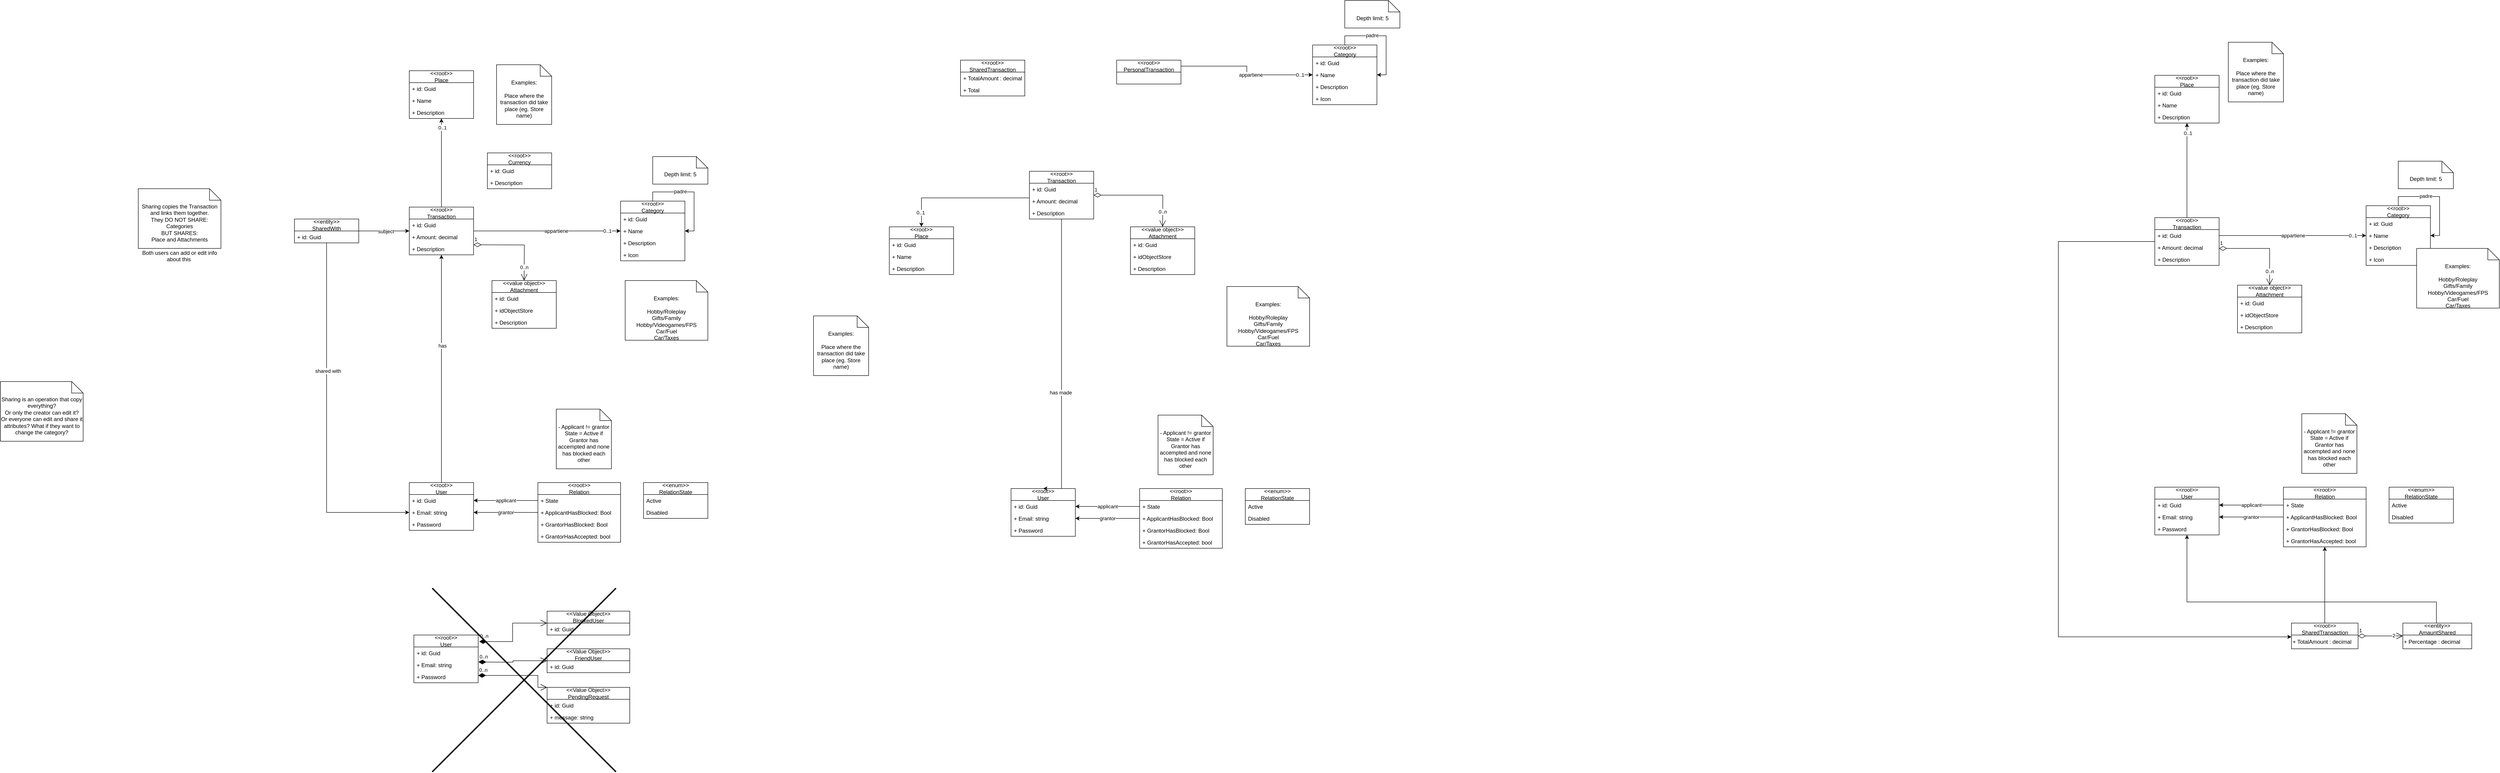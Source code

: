 <mxfile version="26.2.2">
  <diagram name="Page-1" id="63V7QQdkzk0fdNqkyZd5">
    <mxGraphModel dx="2579" dy="2116" grid="1" gridSize="10" guides="1" tooltips="1" connect="1" arrows="1" fold="1" page="1" pageScale="1" pageWidth="850" pageHeight="1100" math="0" shadow="0">
      <root>
        <mxCell id="0" />
        <mxCell id="1" parent="0" />
        <mxCell id="7-nRoe_fygB_FQZyG1wE-1" value="&amp;lt;&amp;lt;root&amp;gt;&amp;gt;&lt;br&gt;User" style="swimlane;fontStyle=0;childLayout=stackLayout;horizontal=1;startSize=26;fillColor=none;horizontalStack=0;resizeParent=1;resizeParentMax=0;resizeLast=0;collapsible=1;marginBottom=0;whiteSpace=wrap;html=1;" parent="1" vertex="1">
          <mxGeometry x="90" y="280" width="140" height="104" as="geometry" />
        </mxCell>
        <mxCell id="7-nRoe_fygB_FQZyG1wE-2" value="+ id: Guid" style="text;strokeColor=none;fillColor=none;align=left;verticalAlign=top;spacingLeft=4;spacingRight=4;overflow=hidden;rotatable=0;points=[[0,0.5],[1,0.5]];portConstraint=eastwest;whiteSpace=wrap;html=1;" parent="7-nRoe_fygB_FQZyG1wE-1" vertex="1">
          <mxGeometry y="26" width="140" height="26" as="geometry" />
        </mxCell>
        <mxCell id="7-nRoe_fygB_FQZyG1wE-3" value="+ Email: string" style="text;strokeColor=none;fillColor=none;align=left;verticalAlign=top;spacingLeft=4;spacingRight=4;overflow=hidden;rotatable=0;points=[[0,0.5],[1,0.5]];portConstraint=eastwest;whiteSpace=wrap;html=1;" parent="7-nRoe_fygB_FQZyG1wE-1" vertex="1">
          <mxGeometry y="52" width="140" height="26" as="geometry" />
        </mxCell>
        <mxCell id="7-nRoe_fygB_FQZyG1wE-4" value="+ Password" style="text;strokeColor=none;fillColor=none;align=left;verticalAlign=top;spacingLeft=4;spacingRight=4;overflow=hidden;rotatable=0;points=[[0,0.5],[1,0.5]];portConstraint=eastwest;whiteSpace=wrap;html=1;" parent="7-nRoe_fygB_FQZyG1wE-1" vertex="1">
          <mxGeometry y="78" width="140" height="26" as="geometry" />
        </mxCell>
        <mxCell id="7-nRoe_fygB_FQZyG1wE-5" value="&amp;lt;&amp;lt;root&amp;gt;&amp;gt;&lt;br&gt;Relation" style="swimlane;fontStyle=0;childLayout=stackLayout;horizontal=1;startSize=26;fillColor=none;horizontalStack=0;resizeParent=1;resizeParentMax=0;resizeLast=0;collapsible=1;marginBottom=0;whiteSpace=wrap;html=1;" parent="1" vertex="1">
          <mxGeometry x="370" y="280" width="180" height="130" as="geometry" />
        </mxCell>
        <mxCell id="7-nRoe_fygB_FQZyG1wE-7" value="+ State" style="text;strokeColor=none;fillColor=none;align=left;verticalAlign=top;spacingLeft=4;spacingRight=4;overflow=hidden;rotatable=0;points=[[0,0.5],[1,0.5]];portConstraint=eastwest;whiteSpace=wrap;html=1;" parent="7-nRoe_fygB_FQZyG1wE-5" vertex="1">
          <mxGeometry y="26" width="180" height="26" as="geometry" />
        </mxCell>
        <mxCell id="7-nRoe_fygB_FQZyG1wE-8" value="+ ApplicantHasBlocked: Bool" style="text;strokeColor=none;fillColor=none;align=left;verticalAlign=top;spacingLeft=4;spacingRight=4;overflow=hidden;rotatable=0;points=[[0,0.5],[1,0.5]];portConstraint=eastwest;whiteSpace=wrap;html=1;" parent="7-nRoe_fygB_FQZyG1wE-5" vertex="1">
          <mxGeometry y="52" width="180" height="26" as="geometry" />
        </mxCell>
        <mxCell id="7-nRoe_fygB_FQZyG1wE-18" value="+ GrantorHasBlocked: Bool" style="text;strokeColor=none;fillColor=none;align=left;verticalAlign=top;spacingLeft=4;spacingRight=4;overflow=hidden;rotatable=0;points=[[0,0.5],[1,0.5]];portConstraint=eastwest;whiteSpace=wrap;html=1;" parent="7-nRoe_fygB_FQZyG1wE-5" vertex="1">
          <mxGeometry y="78" width="180" height="26" as="geometry" />
        </mxCell>
        <mxCell id="7-nRoe_fygB_FQZyG1wE-20" value="+ GrantorHasAccepted: bool" style="text;strokeColor=none;fillColor=none;align=left;verticalAlign=top;spacingLeft=4;spacingRight=4;overflow=hidden;rotatable=0;points=[[0,0.5],[1,0.5]];portConstraint=eastwest;whiteSpace=wrap;html=1;" parent="7-nRoe_fygB_FQZyG1wE-5" vertex="1">
          <mxGeometry y="104" width="180" height="26" as="geometry" />
        </mxCell>
        <mxCell id="7-nRoe_fygB_FQZyG1wE-9" value="&amp;lt;&amp;lt;enum&amp;gt;&amp;gt;&lt;br&gt;RelationState" style="swimlane;fontStyle=0;childLayout=stackLayout;horizontal=1;startSize=26;fillColor=none;horizontalStack=0;resizeParent=1;resizeParentMax=0;resizeLast=0;collapsible=1;marginBottom=0;whiteSpace=wrap;html=1;" parent="1" vertex="1">
          <mxGeometry x="600" y="280" width="140" height="78" as="geometry" />
        </mxCell>
        <mxCell id="7-nRoe_fygB_FQZyG1wE-12" value="Active" style="text;strokeColor=none;fillColor=none;align=left;verticalAlign=top;spacingLeft=4;spacingRight=4;overflow=hidden;rotatable=0;points=[[0,0.5],[1,0.5]];portConstraint=eastwest;whiteSpace=wrap;html=1;" parent="7-nRoe_fygB_FQZyG1wE-9" vertex="1">
          <mxGeometry y="26" width="140" height="26" as="geometry" />
        </mxCell>
        <mxCell id="7-nRoe_fygB_FQZyG1wE-13" value="Disabled" style="text;strokeColor=none;fillColor=none;align=left;verticalAlign=top;spacingLeft=4;spacingRight=4;overflow=hidden;rotatable=0;points=[[0,0.5],[1,0.5]];portConstraint=eastwest;whiteSpace=wrap;html=1;" parent="7-nRoe_fygB_FQZyG1wE-9" vertex="1">
          <mxGeometry y="52" width="140" height="26" as="geometry" />
        </mxCell>
        <mxCell id="7-nRoe_fygB_FQZyG1wE-14" value="applicant" style="edgeStyle=orthogonalEdgeStyle;rounded=0;orthogonalLoop=1;jettySize=auto;html=1;entryX=1;entryY=0.5;entryDx=0;entryDy=0;" parent="1" source="7-nRoe_fygB_FQZyG1wE-7" target="7-nRoe_fygB_FQZyG1wE-2" edge="1">
          <mxGeometry relative="1" as="geometry" />
        </mxCell>
        <mxCell id="7-nRoe_fygB_FQZyG1wE-16" value="grantor" style="edgeStyle=orthogonalEdgeStyle;rounded=0;orthogonalLoop=1;jettySize=auto;html=1;entryX=1;entryY=0.5;entryDx=0;entryDy=0;" parent="1" source="7-nRoe_fygB_FQZyG1wE-8" target="7-nRoe_fygB_FQZyG1wE-3" edge="1">
          <mxGeometry relative="1" as="geometry" />
        </mxCell>
        <mxCell id="7-nRoe_fygB_FQZyG1wE-23" value="- Applicant != grantor&lt;div&gt;State = Active if Grantor has accempted and none has blocked each other&lt;/div&gt;" style="shape=note2;boundedLbl=1;whiteSpace=wrap;html=1;size=25;verticalAlign=top;align=center;" parent="1" vertex="1">
          <mxGeometry x="410" y="120" width="120" height="130" as="geometry" />
        </mxCell>
        <mxCell id="7-nRoe_fygB_FQZyG1wE-24" value="&amp;lt;&amp;lt;root&amp;gt;&amp;gt;&lt;br&gt;User" style="swimlane;fontStyle=0;childLayout=stackLayout;horizontal=1;startSize=26;fillColor=none;horizontalStack=0;resizeParent=1;resizeParentMax=0;resizeLast=0;collapsible=1;marginBottom=0;whiteSpace=wrap;html=1;" parent="1" vertex="1">
          <mxGeometry x="100" y="612" width="140" height="104" as="geometry" />
        </mxCell>
        <mxCell id="7-nRoe_fygB_FQZyG1wE-25" value="+ id: Guid" style="text;strokeColor=none;fillColor=none;align=left;verticalAlign=top;spacingLeft=4;spacingRight=4;overflow=hidden;rotatable=0;points=[[0,0.5],[1,0.5]];portConstraint=eastwest;whiteSpace=wrap;html=1;" parent="7-nRoe_fygB_FQZyG1wE-24" vertex="1">
          <mxGeometry y="26" width="140" height="26" as="geometry" />
        </mxCell>
        <mxCell id="7-nRoe_fygB_FQZyG1wE-26" value="+ Email: string" style="text;strokeColor=none;fillColor=none;align=left;verticalAlign=top;spacingLeft=4;spacingRight=4;overflow=hidden;rotatable=0;points=[[0,0.5],[1,0.5]];portConstraint=eastwest;whiteSpace=wrap;html=1;" parent="7-nRoe_fygB_FQZyG1wE-24" vertex="1">
          <mxGeometry y="52" width="140" height="26" as="geometry" />
        </mxCell>
        <mxCell id="7-nRoe_fygB_FQZyG1wE-27" value="+ Password" style="text;strokeColor=none;fillColor=none;align=left;verticalAlign=top;spacingLeft=4;spacingRight=4;overflow=hidden;rotatable=0;points=[[0,0.5],[1,0.5]];portConstraint=eastwest;whiteSpace=wrap;html=1;" parent="7-nRoe_fygB_FQZyG1wE-24" vertex="1">
          <mxGeometry y="78" width="140" height="26" as="geometry" />
        </mxCell>
        <mxCell id="7-nRoe_fygB_FQZyG1wE-33" value="&amp;lt;&amp;lt;Value Object&amp;gt;&amp;gt;&lt;br&gt;BlockedUser" style="swimlane;fontStyle=0;childLayout=stackLayout;horizontal=1;startSize=26;fillColor=none;horizontalStack=0;resizeParent=1;resizeParentMax=0;resizeLast=0;collapsible=1;marginBottom=0;whiteSpace=wrap;html=1;" parent="1" vertex="1">
          <mxGeometry x="390" y="560" width="180" height="52" as="geometry" />
        </mxCell>
        <mxCell id="7-nRoe_fygB_FQZyG1wE-34" value="+ id: Guid" style="text;strokeColor=none;fillColor=none;align=left;verticalAlign=top;spacingLeft=4;spacingRight=4;overflow=hidden;rotatable=0;points=[[0,0.5],[1,0.5]];portConstraint=eastwest;whiteSpace=wrap;html=1;" parent="7-nRoe_fygB_FQZyG1wE-33" vertex="1">
          <mxGeometry y="26" width="180" height="26" as="geometry" />
        </mxCell>
        <mxCell id="7-nRoe_fygB_FQZyG1wE-38" value="&amp;lt;&amp;lt;Value Object&amp;gt;&amp;gt;&lt;br&gt;FriendUser" style="swimlane;fontStyle=0;childLayout=stackLayout;horizontal=1;startSize=26;fillColor=none;horizontalStack=0;resizeParent=1;resizeParentMax=0;resizeLast=0;collapsible=1;marginBottom=0;whiteSpace=wrap;html=1;" parent="1" vertex="1">
          <mxGeometry x="390" y="642" width="180" height="52" as="geometry" />
        </mxCell>
        <mxCell id="7-nRoe_fygB_FQZyG1wE-39" value="+ id: Guid" style="text;strokeColor=none;fillColor=none;align=left;verticalAlign=top;spacingLeft=4;spacingRight=4;overflow=hidden;rotatable=0;points=[[0,0.5],[1,0.5]];portConstraint=eastwest;whiteSpace=wrap;html=1;" parent="7-nRoe_fygB_FQZyG1wE-38" vertex="1">
          <mxGeometry y="26" width="180" height="26" as="geometry" />
        </mxCell>
        <mxCell id="7-nRoe_fygB_FQZyG1wE-40" value="&amp;lt;&amp;lt;Value Object&amp;gt;&amp;gt;&lt;br&gt;PendingRequest" style="swimlane;fontStyle=0;childLayout=stackLayout;horizontal=1;startSize=26;fillColor=none;horizontalStack=0;resizeParent=1;resizeParentMax=0;resizeLast=0;collapsible=1;marginBottom=0;whiteSpace=wrap;html=1;" parent="1" vertex="1">
          <mxGeometry x="390" y="726" width="180" height="78" as="geometry" />
        </mxCell>
        <mxCell id="7-nRoe_fygB_FQZyG1wE-41" value="+ id: Guid" style="text;strokeColor=none;fillColor=none;align=left;verticalAlign=top;spacingLeft=4;spacingRight=4;overflow=hidden;rotatable=0;points=[[0,0.5],[1,0.5]];portConstraint=eastwest;whiteSpace=wrap;html=1;" parent="7-nRoe_fygB_FQZyG1wE-40" vertex="1">
          <mxGeometry y="26" width="180" height="26" as="geometry" />
        </mxCell>
        <mxCell id="7-nRoe_fygB_FQZyG1wE-42" value="+ message: string" style="text;strokeColor=none;fillColor=none;align=left;verticalAlign=top;spacingLeft=4;spacingRight=4;overflow=hidden;rotatable=0;points=[[0,0.5],[1,0.5]];portConstraint=eastwest;whiteSpace=wrap;html=1;" parent="7-nRoe_fygB_FQZyG1wE-40" vertex="1">
          <mxGeometry y="52" width="180" height="26" as="geometry" />
        </mxCell>
        <mxCell id="7-nRoe_fygB_FQZyG1wE-43" value="0..n" style="endArrow=open;html=1;endSize=12;startArrow=diamondThin;startSize=14;startFill=1;edgeStyle=orthogonalEdgeStyle;align=left;verticalAlign=bottom;rounded=0;entryX=0;entryY=0.5;entryDx=0;entryDy=0;exitX=1.016;exitY=0.137;exitDx=0;exitDy=0;exitPerimeter=0;" parent="1" source="7-nRoe_fygB_FQZyG1wE-24" target="7-nRoe_fygB_FQZyG1wE-33" edge="1">
          <mxGeometry x="-1" y="3" relative="1" as="geometry">
            <mxPoint x="160" y="782" as="sourcePoint" />
            <mxPoint x="320" y="782" as="targetPoint" />
          </mxGeometry>
        </mxCell>
        <mxCell id="7-nRoe_fygB_FQZyG1wE-44" value="0..n" style="endArrow=open;html=1;endSize=12;startArrow=diamondThin;startSize=14;startFill=1;edgeStyle=orthogonalEdgeStyle;align=left;verticalAlign=bottom;rounded=0;exitX=1.004;exitY=0.19;exitDx=0;exitDy=0;exitPerimeter=0;" parent="1" target="7-nRoe_fygB_FQZyG1wE-38" edge="1">
          <mxGeometry x="-1" y="3" relative="1" as="geometry">
            <mxPoint x="240.56" y="670.73" as="sourcePoint" />
            <mxPoint x="390" y="693.97" as="targetPoint" />
          </mxGeometry>
        </mxCell>
        <mxCell id="7-nRoe_fygB_FQZyG1wE-45" value="0..n" style="endArrow=open;html=1;endSize=12;startArrow=diamondThin;startSize=14;startFill=1;edgeStyle=orthogonalEdgeStyle;align=left;verticalAlign=bottom;rounded=0;" parent="1" edge="1">
          <mxGeometry x="-1" y="3" relative="1" as="geometry">
            <mxPoint x="240" y="700" as="sourcePoint" />
            <mxPoint x="390" y="726" as="targetPoint" />
            <Array as="points">
              <mxPoint x="370" y="700" />
              <mxPoint x="370" y="726" />
            </Array>
          </mxGeometry>
        </mxCell>
        <mxCell id="7-nRoe_fygB_FQZyG1wE-46" value="" style="shape=umlDestroy;whiteSpace=wrap;html=1;strokeWidth=3;targetShapes=umlLifeline;" parent="1" vertex="1">
          <mxGeometry x="140" y="510" width="400" height="400" as="geometry" />
        </mxCell>
        <mxCell id="uVNn1FJY96sBy3ezFpIK-3" value="" style="edgeStyle=orthogonalEdgeStyle;rounded=0;orthogonalLoop=1;jettySize=auto;html=1;" parent="1" source="wtBDZB1Nx2Rz8d0pSOYf-18" target="7-nRoe_fygB_FQZyG1wE-47" edge="1">
          <mxGeometry relative="1" as="geometry" />
        </mxCell>
        <mxCell id="uVNn1FJY96sBy3ezFpIK-4" value="subject" style="edgeLabel;html=1;align=center;verticalAlign=middle;resizable=0;points=[];" parent="uVNn1FJY96sBy3ezFpIK-3" vertex="1" connectable="0">
          <mxGeometry x="0.069" y="-1" relative="1" as="geometry">
            <mxPoint as="offset" />
          </mxGeometry>
        </mxCell>
        <mxCell id="7-nRoe_fygB_FQZyG1wE-47" value="&amp;lt;&amp;lt;root&amp;gt;&amp;gt;&lt;br&gt;Transaction" style="swimlane;fontStyle=0;childLayout=stackLayout;horizontal=1;startSize=26;fillColor=none;horizontalStack=0;resizeParent=1;resizeParentMax=0;resizeLast=0;collapsible=1;marginBottom=0;whiteSpace=wrap;html=1;" parent="1" vertex="1">
          <mxGeometry x="90" y="-320" width="140" height="104" as="geometry" />
        </mxCell>
        <mxCell id="7-nRoe_fygB_FQZyG1wE-48" value="+ id: Guid" style="text;strokeColor=none;fillColor=none;align=left;verticalAlign=top;spacingLeft=4;spacingRight=4;overflow=hidden;rotatable=0;points=[[0,0.5],[1,0.5]];portConstraint=eastwest;whiteSpace=wrap;html=1;" parent="7-nRoe_fygB_FQZyG1wE-47" vertex="1">
          <mxGeometry y="26" width="140" height="26" as="geometry" />
        </mxCell>
        <mxCell id="7-nRoe_fygB_FQZyG1wE-49" value="+ Amount: decimal" style="text;strokeColor=none;fillColor=none;align=left;verticalAlign=top;spacingLeft=4;spacingRight=4;overflow=hidden;rotatable=0;points=[[0,0.5],[1,0.5]];portConstraint=eastwest;whiteSpace=wrap;html=1;" parent="7-nRoe_fygB_FQZyG1wE-47" vertex="1">
          <mxGeometry y="52" width="140" height="26" as="geometry" />
        </mxCell>
        <mxCell id="7-nRoe_fygB_FQZyG1wE-50" value="+ Description" style="text;strokeColor=none;fillColor=none;align=left;verticalAlign=top;spacingLeft=4;spacingRight=4;overflow=hidden;rotatable=0;points=[[0,0.5],[1,0.5]];portConstraint=eastwest;whiteSpace=wrap;html=1;" parent="7-nRoe_fygB_FQZyG1wE-47" vertex="1">
          <mxGeometry y="78" width="140" height="26" as="geometry" />
        </mxCell>
        <mxCell id="7-nRoe_fygB_FQZyG1wE-51" value="&amp;lt;&amp;lt;root&amp;gt;&amp;gt;&lt;br&gt;Category" style="swimlane;fontStyle=0;childLayout=stackLayout;horizontal=1;startSize=26;fillColor=none;horizontalStack=0;resizeParent=1;resizeParentMax=0;resizeLast=0;collapsible=1;marginBottom=0;whiteSpace=wrap;html=1;" parent="1" vertex="1">
          <mxGeometry x="550" y="-333" width="140" height="130" as="geometry" />
        </mxCell>
        <mxCell id="7-nRoe_fygB_FQZyG1wE-52" value="+ id: Guid" style="text;strokeColor=none;fillColor=none;align=left;verticalAlign=top;spacingLeft=4;spacingRight=4;overflow=hidden;rotatable=0;points=[[0,0.5],[1,0.5]];portConstraint=eastwest;whiteSpace=wrap;html=1;" parent="7-nRoe_fygB_FQZyG1wE-51" vertex="1">
          <mxGeometry y="26" width="140" height="26" as="geometry" />
        </mxCell>
        <mxCell id="7-nRoe_fygB_FQZyG1wE-53" value="+ Name" style="text;strokeColor=none;fillColor=none;align=left;verticalAlign=top;spacingLeft=4;spacingRight=4;overflow=hidden;rotatable=0;points=[[0,0.5],[1,0.5]];portConstraint=eastwest;whiteSpace=wrap;html=1;" parent="7-nRoe_fygB_FQZyG1wE-51" vertex="1">
          <mxGeometry y="52" width="140" height="26" as="geometry" />
        </mxCell>
        <mxCell id="7-nRoe_fygB_FQZyG1wE-54" value="+ Description" style="text;strokeColor=none;fillColor=none;align=left;verticalAlign=top;spacingLeft=4;spacingRight=4;overflow=hidden;rotatable=0;points=[[0,0.5],[1,0.5]];portConstraint=eastwest;whiteSpace=wrap;html=1;" parent="7-nRoe_fygB_FQZyG1wE-51" vertex="1">
          <mxGeometry y="78" width="140" height="26" as="geometry" />
        </mxCell>
        <mxCell id="7-nRoe_fygB_FQZyG1wE-55" value="+ Icon" style="text;strokeColor=none;fillColor=none;align=left;verticalAlign=top;spacingLeft=4;spacingRight=4;overflow=hidden;rotatable=0;points=[[0,0.5],[1,0.5]];portConstraint=eastwest;whiteSpace=wrap;html=1;" parent="7-nRoe_fygB_FQZyG1wE-51" vertex="1">
          <mxGeometry y="104" width="140" height="26" as="geometry" />
        </mxCell>
        <mxCell id="wtBDZB1Nx2Rz8d0pSOYf-2" style="edgeStyle=orthogonalEdgeStyle;rounded=0;orthogonalLoop=1;jettySize=auto;html=1;entryX=1;entryY=0.5;entryDx=0;entryDy=0;" parent="7-nRoe_fygB_FQZyG1wE-51" source="7-nRoe_fygB_FQZyG1wE-51" target="7-nRoe_fygB_FQZyG1wE-53" edge="1">
          <mxGeometry relative="1" as="geometry" />
        </mxCell>
        <mxCell id="wtBDZB1Nx2Rz8d0pSOYf-3" value="padre" style="edgeLabel;html=1;align=center;verticalAlign=middle;resizable=0;points=[];" parent="wtBDZB1Nx2Rz8d0pSOYf-2" vertex="1" connectable="0">
          <mxGeometry x="-0.261" y="1" relative="1" as="geometry">
            <mxPoint as="offset" />
          </mxGeometry>
        </mxCell>
        <mxCell id="7-nRoe_fygB_FQZyG1wE-57" style="edgeStyle=orthogonalEdgeStyle;rounded=0;orthogonalLoop=1;jettySize=auto;html=1;" parent="1" source="7-nRoe_fygB_FQZyG1wE-47" target="7-nRoe_fygB_FQZyG1wE-51" edge="1">
          <mxGeometry relative="1" as="geometry" />
        </mxCell>
        <mxCell id="7-nRoe_fygB_FQZyG1wE-58" value="appartiene" style="edgeLabel;html=1;align=center;verticalAlign=middle;resizable=0;points=[];" parent="7-nRoe_fygB_FQZyG1wE-57" vertex="1" connectable="0">
          <mxGeometry x="0.204" y="-2" relative="1" as="geometry">
            <mxPoint x="-13" y="-2" as="offset" />
          </mxGeometry>
        </mxCell>
        <mxCell id="nsLnKWuXZh2wVIdTjQUZ-2" value="0..1" style="edgeLabel;html=1;align=center;verticalAlign=middle;resizable=0;points=[];" parent="7-nRoe_fygB_FQZyG1wE-57" vertex="1" connectable="0">
          <mxGeometry x="0.815" relative="1" as="geometry">
            <mxPoint as="offset" />
          </mxGeometry>
        </mxCell>
        <mxCell id="7-nRoe_fygB_FQZyG1wE-59" value="Examples:&lt;br&gt;&lt;br&gt;Hobby/Roleplay&lt;br&gt;Gifts/Family&lt;br&gt;Hobby/Videogames/FPS&lt;div&gt;Car/Fuel&lt;br&gt;Car/Taxes&lt;/div&gt;" style="shape=note2;boundedLbl=1;whiteSpace=wrap;html=1;size=25;verticalAlign=top;align=center;" parent="1" vertex="1">
          <mxGeometry x="560" y="-160" width="180" height="130" as="geometry" />
        </mxCell>
        <mxCell id="wtBDZB1Nx2Rz8d0pSOYf-4" value="Depth limit: 5" style="shape=note2;boundedLbl=1;whiteSpace=wrap;html=1;size=25;verticalAlign=top;align=center;" parent="1" vertex="1">
          <mxGeometry x="620" y="-430" width="120" height="60" as="geometry" />
        </mxCell>
        <mxCell id="wtBDZB1Nx2Rz8d0pSOYf-5" value="&amp;lt;&amp;lt;value object&amp;gt;&amp;gt;&lt;br&gt;Attachment" style="swimlane;fontStyle=0;childLayout=stackLayout;horizontal=1;startSize=26;fillColor=none;horizontalStack=0;resizeParent=1;resizeParentMax=0;resizeLast=0;collapsible=1;marginBottom=0;whiteSpace=wrap;html=1;" parent="1" vertex="1">
          <mxGeometry x="270" y="-160" width="140" height="104" as="geometry" />
        </mxCell>
        <mxCell id="wtBDZB1Nx2Rz8d0pSOYf-6" value="+ id: Guid" style="text;strokeColor=none;fillColor=none;align=left;verticalAlign=top;spacingLeft=4;spacingRight=4;overflow=hidden;rotatable=0;points=[[0,0.5],[1,0.5]];portConstraint=eastwest;whiteSpace=wrap;html=1;" parent="wtBDZB1Nx2Rz8d0pSOYf-5" vertex="1">
          <mxGeometry y="26" width="140" height="26" as="geometry" />
        </mxCell>
        <mxCell id="wtBDZB1Nx2Rz8d0pSOYf-7" value="+ idObjectStore" style="text;strokeColor=none;fillColor=none;align=left;verticalAlign=top;spacingLeft=4;spacingRight=4;overflow=hidden;rotatable=0;points=[[0,0.5],[1,0.5]];portConstraint=eastwest;whiteSpace=wrap;html=1;" parent="wtBDZB1Nx2Rz8d0pSOYf-5" vertex="1">
          <mxGeometry y="52" width="140" height="26" as="geometry" />
        </mxCell>
        <mxCell id="wtBDZB1Nx2Rz8d0pSOYf-8" value="+ Description" style="text;strokeColor=none;fillColor=none;align=left;verticalAlign=top;spacingLeft=4;spacingRight=4;overflow=hidden;rotatable=0;points=[[0,0.5],[1,0.5]];portConstraint=eastwest;whiteSpace=wrap;html=1;" parent="wtBDZB1Nx2Rz8d0pSOYf-5" vertex="1">
          <mxGeometry y="78" width="140" height="26" as="geometry" />
        </mxCell>
        <mxCell id="nsLnKWuXZh2wVIdTjQUZ-1" style="edgeStyle=orthogonalEdgeStyle;rounded=0;orthogonalLoop=1;jettySize=auto;html=1;exitX=0.5;exitY=0;exitDx=0;exitDy=0;" parent="1" source="7-nRoe_fygB_FQZyG1wE-47" target="wtBDZB1Nx2Rz8d0pSOYf-10" edge="1">
          <mxGeometry relative="1" as="geometry" />
        </mxCell>
        <mxCell id="nsLnKWuXZh2wVIdTjQUZ-3" value="0..1" style="edgeLabel;html=1;align=center;verticalAlign=middle;resizable=0;points=[];" parent="nsLnKWuXZh2wVIdTjQUZ-1" vertex="1" connectable="0">
          <mxGeometry x="0.791" y="-2" relative="1" as="geometry">
            <mxPoint as="offset" />
          </mxGeometry>
        </mxCell>
        <mxCell id="wtBDZB1Nx2Rz8d0pSOYf-10" value="&amp;lt;&amp;lt;root&amp;gt;&amp;gt;&lt;br&gt;Place" style="swimlane;fontStyle=0;childLayout=stackLayout;horizontal=1;startSize=26;fillColor=none;horizontalStack=0;resizeParent=1;resizeParentMax=0;resizeLast=0;collapsible=1;marginBottom=0;whiteSpace=wrap;html=1;" parent="1" vertex="1">
          <mxGeometry x="90" y="-617" width="140" height="104" as="geometry" />
        </mxCell>
        <mxCell id="wtBDZB1Nx2Rz8d0pSOYf-11" value="+ id: Guid" style="text;strokeColor=none;fillColor=none;align=left;verticalAlign=top;spacingLeft=4;spacingRight=4;overflow=hidden;rotatable=0;points=[[0,0.5],[1,0.5]];portConstraint=eastwest;whiteSpace=wrap;html=1;" parent="wtBDZB1Nx2Rz8d0pSOYf-10" vertex="1">
          <mxGeometry y="26" width="140" height="26" as="geometry" />
        </mxCell>
        <mxCell id="wtBDZB1Nx2Rz8d0pSOYf-14" value="+ Name" style="text;strokeColor=none;fillColor=none;align=left;verticalAlign=top;spacingLeft=4;spacingRight=4;overflow=hidden;rotatable=0;points=[[0,0.5],[1,0.5]];portConstraint=eastwest;whiteSpace=wrap;html=1;" parent="wtBDZB1Nx2Rz8d0pSOYf-10" vertex="1">
          <mxGeometry y="52" width="140" height="26" as="geometry" />
        </mxCell>
        <mxCell id="wtBDZB1Nx2Rz8d0pSOYf-13" value="+ Description" style="text;strokeColor=none;fillColor=none;align=left;verticalAlign=top;spacingLeft=4;spacingRight=4;overflow=hidden;rotatable=0;points=[[0,0.5],[1,0.5]];portConstraint=eastwest;whiteSpace=wrap;html=1;" parent="wtBDZB1Nx2Rz8d0pSOYf-10" vertex="1">
          <mxGeometry y="78" width="140" height="26" as="geometry" />
        </mxCell>
        <mxCell id="wtBDZB1Nx2Rz8d0pSOYf-15" value="Examples:&lt;br&gt;&lt;div&gt;&lt;br&gt;Place where the transaction did take place (eg. Store name)&lt;/div&gt;" style="shape=note2;boundedLbl=1;whiteSpace=wrap;html=1;size=25;verticalAlign=top;align=center;" parent="1" vertex="1">
          <mxGeometry x="280" y="-630" width="120" height="130" as="geometry" />
        </mxCell>
        <mxCell id="wtBDZB1Nx2Rz8d0pSOYf-16" style="edgeStyle=orthogonalEdgeStyle;rounded=0;orthogonalLoop=1;jettySize=auto;html=1;exitX=0.5;exitY=0;exitDx=0;exitDy=0;" parent="1" source="7-nRoe_fygB_FQZyG1wE-1" target="7-nRoe_fygB_FQZyG1wE-47" edge="1">
          <mxGeometry relative="1" as="geometry">
            <mxPoint x="240" y="-258" as="sourcePoint" />
            <mxPoint x="560" y="-258" as="targetPoint" />
          </mxGeometry>
        </mxCell>
        <mxCell id="wtBDZB1Nx2Rz8d0pSOYf-17" value="has" style="edgeLabel;html=1;align=center;verticalAlign=middle;resizable=0;points=[];" parent="wtBDZB1Nx2Rz8d0pSOYf-16" vertex="1" connectable="0">
          <mxGeometry x="0.204" y="-2" relative="1" as="geometry">
            <mxPoint as="offset" />
          </mxGeometry>
        </mxCell>
        <mxCell id="uVNn1FJY96sBy3ezFpIK-1" style="edgeStyle=orthogonalEdgeStyle;rounded=0;orthogonalLoop=1;jettySize=auto;html=1;entryX=0;entryY=0.5;entryDx=0;entryDy=0;" parent="1" source="wtBDZB1Nx2Rz8d0pSOYf-18" target="7-nRoe_fygB_FQZyG1wE-3" edge="1">
          <mxGeometry relative="1" as="geometry" />
        </mxCell>
        <mxCell id="uVNn1FJY96sBy3ezFpIK-2" value="shared with" style="edgeLabel;html=1;align=center;verticalAlign=middle;resizable=0;points=[];" parent="uVNn1FJY96sBy3ezFpIK-1" vertex="1" connectable="0">
          <mxGeometry x="-0.274" y="3" relative="1" as="geometry">
            <mxPoint as="offset" />
          </mxGeometry>
        </mxCell>
        <mxCell id="wtBDZB1Nx2Rz8d0pSOYf-18" value="&amp;lt;&amp;lt;entity&amp;gt;&amp;gt;&lt;br&gt;SharedWith" style="swimlane;fontStyle=0;childLayout=stackLayout;horizontal=1;startSize=26;fillColor=none;horizontalStack=0;resizeParent=1;resizeParentMax=0;resizeLast=0;collapsible=1;marginBottom=0;whiteSpace=wrap;html=1;" parent="1" vertex="1">
          <mxGeometry x="-160" y="-294" width="140" height="52" as="geometry" />
        </mxCell>
        <mxCell id="wtBDZB1Nx2Rz8d0pSOYf-19" value="+ id: Guid" style="text;strokeColor=none;fillColor=none;align=left;verticalAlign=top;spacingLeft=4;spacingRight=4;overflow=hidden;rotatable=0;points=[[0,0.5],[1,0.5]];portConstraint=eastwest;whiteSpace=wrap;html=1;" parent="wtBDZB1Nx2Rz8d0pSOYf-18" vertex="1">
          <mxGeometry y="26" width="140" height="26" as="geometry" />
        </mxCell>
        <mxCell id="wtBDZB1Nx2Rz8d0pSOYf-22" value="Sharing is an operation that copy everything?&lt;br&gt;Or only the creator can edit it?&lt;br&gt;Or everyone can edit and share it attributes? What if they want to change the category?" style="shape=note2;boundedLbl=1;whiteSpace=wrap;html=1;size=25;verticalAlign=top;align=center;" parent="1" vertex="1">
          <mxGeometry x="-800" y="60" width="180" height="130" as="geometry" />
        </mxCell>
        <mxCell id="nsLnKWuXZh2wVIdTjQUZ-5" value="1" style="endArrow=open;html=1;endSize=12;startArrow=diamondThin;startSize=14;startFill=0;edgeStyle=orthogonalEdgeStyle;align=left;verticalAlign=bottom;rounded=0;" parent="1" edge="1">
          <mxGeometry x="-1" y="3" relative="1" as="geometry">
            <mxPoint x="230" y="-238" as="sourcePoint" />
            <mxPoint x="340" y="-160" as="targetPoint" />
          </mxGeometry>
        </mxCell>
        <mxCell id="nsLnKWuXZh2wVIdTjQUZ-6" value="0..n" style="edgeLabel;html=1;align=center;verticalAlign=middle;resizable=0;points=[];" parent="nsLnKWuXZh2wVIdTjQUZ-5" vertex="1" connectable="0">
          <mxGeometry x="0.759" y="-2" relative="1" as="geometry">
            <mxPoint x="2" y="-7" as="offset" />
          </mxGeometry>
        </mxCell>
        <mxCell id="uVNn1FJY96sBy3ezFpIK-5" value="Sharing copies the Transaction and links them together.&lt;br&gt;They DO NOT SHARE:&lt;br&gt;Categories&lt;br&gt;BUT SHARES:&lt;div&gt;Place and Attachments&lt;br&gt;&lt;br&gt;Both users can add or edit info about this&amp;nbsp;&lt;/div&gt;" style="shape=note2;boundedLbl=1;whiteSpace=wrap;html=1;size=25;verticalAlign=top;align=center;" parent="1" vertex="1">
          <mxGeometry x="-500" y="-360" width="180" height="130" as="geometry" />
        </mxCell>
        <mxCell id="uVNn1FJY96sBy3ezFpIK-6" value="&amp;lt;&amp;lt;root&amp;gt;&amp;gt;&lt;br&gt;User" style="swimlane;fontStyle=0;childLayout=stackLayout;horizontal=1;startSize=26;fillColor=none;horizontalStack=0;resizeParent=1;resizeParentMax=0;resizeLast=0;collapsible=1;marginBottom=0;whiteSpace=wrap;html=1;" parent="1" vertex="1">
          <mxGeometry x="1400" y="293" width="140" height="104" as="geometry" />
        </mxCell>
        <mxCell id="uVNn1FJY96sBy3ezFpIK-7" value="+ id: Guid" style="text;strokeColor=none;fillColor=none;align=left;verticalAlign=top;spacingLeft=4;spacingRight=4;overflow=hidden;rotatable=0;points=[[0,0.5],[1,0.5]];portConstraint=eastwest;whiteSpace=wrap;html=1;" parent="uVNn1FJY96sBy3ezFpIK-6" vertex="1">
          <mxGeometry y="26" width="140" height="26" as="geometry" />
        </mxCell>
        <mxCell id="uVNn1FJY96sBy3ezFpIK-8" value="+ Email: string" style="text;strokeColor=none;fillColor=none;align=left;verticalAlign=top;spacingLeft=4;spacingRight=4;overflow=hidden;rotatable=0;points=[[0,0.5],[1,0.5]];portConstraint=eastwest;whiteSpace=wrap;html=1;" parent="uVNn1FJY96sBy3ezFpIK-6" vertex="1">
          <mxGeometry y="52" width="140" height="26" as="geometry" />
        </mxCell>
        <mxCell id="uVNn1FJY96sBy3ezFpIK-9" value="+ Password" style="text;strokeColor=none;fillColor=none;align=left;verticalAlign=top;spacingLeft=4;spacingRight=4;overflow=hidden;rotatable=0;points=[[0,0.5],[1,0.5]];portConstraint=eastwest;whiteSpace=wrap;html=1;" parent="uVNn1FJY96sBy3ezFpIK-6" vertex="1">
          <mxGeometry y="78" width="140" height="26" as="geometry" />
        </mxCell>
        <mxCell id="uVNn1FJY96sBy3ezFpIK-10" value="&amp;lt;&amp;lt;root&amp;gt;&amp;gt;&lt;br&gt;Relation" style="swimlane;fontStyle=0;childLayout=stackLayout;horizontal=1;startSize=26;fillColor=none;horizontalStack=0;resizeParent=1;resizeParentMax=0;resizeLast=0;collapsible=1;marginBottom=0;whiteSpace=wrap;html=1;" parent="1" vertex="1">
          <mxGeometry x="1680" y="293" width="180" height="130" as="geometry" />
        </mxCell>
        <mxCell id="uVNn1FJY96sBy3ezFpIK-11" value="+ State" style="text;strokeColor=none;fillColor=none;align=left;verticalAlign=top;spacingLeft=4;spacingRight=4;overflow=hidden;rotatable=0;points=[[0,0.5],[1,0.5]];portConstraint=eastwest;whiteSpace=wrap;html=1;" parent="uVNn1FJY96sBy3ezFpIK-10" vertex="1">
          <mxGeometry y="26" width="180" height="26" as="geometry" />
        </mxCell>
        <mxCell id="uVNn1FJY96sBy3ezFpIK-12" value="+ ApplicantHasBlocked: Bool" style="text;strokeColor=none;fillColor=none;align=left;verticalAlign=top;spacingLeft=4;spacingRight=4;overflow=hidden;rotatable=0;points=[[0,0.5],[1,0.5]];portConstraint=eastwest;whiteSpace=wrap;html=1;" parent="uVNn1FJY96sBy3ezFpIK-10" vertex="1">
          <mxGeometry y="52" width="180" height="26" as="geometry" />
        </mxCell>
        <mxCell id="uVNn1FJY96sBy3ezFpIK-13" value="+ GrantorHasBlocked: Bool" style="text;strokeColor=none;fillColor=none;align=left;verticalAlign=top;spacingLeft=4;spacingRight=4;overflow=hidden;rotatable=0;points=[[0,0.5],[1,0.5]];portConstraint=eastwest;whiteSpace=wrap;html=1;" parent="uVNn1FJY96sBy3ezFpIK-10" vertex="1">
          <mxGeometry y="78" width="180" height="26" as="geometry" />
        </mxCell>
        <mxCell id="uVNn1FJY96sBy3ezFpIK-14" value="+ GrantorHasAccepted: bool" style="text;strokeColor=none;fillColor=none;align=left;verticalAlign=top;spacingLeft=4;spacingRight=4;overflow=hidden;rotatable=0;points=[[0,0.5],[1,0.5]];portConstraint=eastwest;whiteSpace=wrap;html=1;" parent="uVNn1FJY96sBy3ezFpIK-10" vertex="1">
          <mxGeometry y="104" width="180" height="26" as="geometry" />
        </mxCell>
        <mxCell id="uVNn1FJY96sBy3ezFpIK-15" value="&amp;lt;&amp;lt;enum&amp;gt;&amp;gt;&lt;br&gt;RelationState" style="swimlane;fontStyle=0;childLayout=stackLayout;horizontal=1;startSize=26;fillColor=none;horizontalStack=0;resizeParent=1;resizeParentMax=0;resizeLast=0;collapsible=1;marginBottom=0;whiteSpace=wrap;html=1;" parent="1" vertex="1">
          <mxGeometry x="1910" y="293" width="140" height="78" as="geometry" />
        </mxCell>
        <mxCell id="uVNn1FJY96sBy3ezFpIK-16" value="Active" style="text;strokeColor=none;fillColor=none;align=left;verticalAlign=top;spacingLeft=4;spacingRight=4;overflow=hidden;rotatable=0;points=[[0,0.5],[1,0.5]];portConstraint=eastwest;whiteSpace=wrap;html=1;" parent="uVNn1FJY96sBy3ezFpIK-15" vertex="1">
          <mxGeometry y="26" width="140" height="26" as="geometry" />
        </mxCell>
        <mxCell id="uVNn1FJY96sBy3ezFpIK-17" value="Disabled" style="text;strokeColor=none;fillColor=none;align=left;verticalAlign=top;spacingLeft=4;spacingRight=4;overflow=hidden;rotatable=0;points=[[0,0.5],[1,0.5]];portConstraint=eastwest;whiteSpace=wrap;html=1;" parent="uVNn1FJY96sBy3ezFpIK-15" vertex="1">
          <mxGeometry y="52" width="140" height="26" as="geometry" />
        </mxCell>
        <mxCell id="uVNn1FJY96sBy3ezFpIK-18" value="applicant" style="edgeStyle=orthogonalEdgeStyle;rounded=0;orthogonalLoop=1;jettySize=auto;html=1;entryX=1;entryY=0.5;entryDx=0;entryDy=0;" parent="1" source="uVNn1FJY96sBy3ezFpIK-11" target="uVNn1FJY96sBy3ezFpIK-7" edge="1">
          <mxGeometry relative="1" as="geometry" />
        </mxCell>
        <mxCell id="uVNn1FJY96sBy3ezFpIK-19" value="grantor" style="edgeStyle=orthogonalEdgeStyle;rounded=0;orthogonalLoop=1;jettySize=auto;html=1;entryX=1;entryY=0.5;entryDx=0;entryDy=0;" parent="1" source="uVNn1FJY96sBy3ezFpIK-12" target="uVNn1FJY96sBy3ezFpIK-8" edge="1">
          <mxGeometry relative="1" as="geometry" />
        </mxCell>
        <mxCell id="uVNn1FJY96sBy3ezFpIK-20" value="- Applicant != grantor&lt;div&gt;State = Active if Grantor has accempted and none has blocked each other&lt;/div&gt;" style="shape=note2;boundedLbl=1;whiteSpace=wrap;html=1;size=25;verticalAlign=top;align=center;" parent="1" vertex="1">
          <mxGeometry x="1720" y="133" width="120" height="130" as="geometry" />
        </mxCell>
        <mxCell id="uVNn1FJY96sBy3ezFpIK-23" value="&amp;lt;&amp;lt;root&amp;gt;&amp;gt;&lt;br&gt;Transaction" style="swimlane;fontStyle=0;childLayout=stackLayout;horizontal=1;startSize=26;fillColor=none;horizontalStack=0;resizeParent=1;resizeParentMax=0;resizeLast=0;collapsible=1;marginBottom=0;whiteSpace=wrap;html=1;" parent="1" vertex="1">
          <mxGeometry x="1440" y="-398" width="140" height="104" as="geometry" />
        </mxCell>
        <mxCell id="uVNn1FJY96sBy3ezFpIK-24" value="+ id: Guid" style="text;strokeColor=none;fillColor=none;align=left;verticalAlign=top;spacingLeft=4;spacingRight=4;overflow=hidden;rotatable=0;points=[[0,0.5],[1,0.5]];portConstraint=eastwest;whiteSpace=wrap;html=1;" parent="uVNn1FJY96sBy3ezFpIK-23" vertex="1">
          <mxGeometry y="26" width="140" height="26" as="geometry" />
        </mxCell>
        <mxCell id="uVNn1FJY96sBy3ezFpIK-25" value="+ Amount: decimal" style="text;strokeColor=none;fillColor=none;align=left;verticalAlign=top;spacingLeft=4;spacingRight=4;overflow=hidden;rotatable=0;points=[[0,0.5],[1,0.5]];portConstraint=eastwest;whiteSpace=wrap;html=1;" parent="uVNn1FJY96sBy3ezFpIK-23" vertex="1">
          <mxGeometry y="52" width="140" height="26" as="geometry" />
        </mxCell>
        <mxCell id="uVNn1FJY96sBy3ezFpIK-26" value="+ Description" style="text;strokeColor=none;fillColor=none;align=left;verticalAlign=top;spacingLeft=4;spacingRight=4;overflow=hidden;rotatable=0;points=[[0,0.5],[1,0.5]];portConstraint=eastwest;whiteSpace=wrap;html=1;" parent="uVNn1FJY96sBy3ezFpIK-23" vertex="1">
          <mxGeometry y="78" width="140" height="26" as="geometry" />
        </mxCell>
        <mxCell id="uVNn1FJY96sBy3ezFpIK-27" value="&amp;lt;&amp;lt;root&amp;gt;&amp;gt;&lt;br&gt;Category" style="swimlane;fontStyle=0;childLayout=stackLayout;horizontal=1;startSize=26;fillColor=none;horizontalStack=0;resizeParent=1;resizeParentMax=0;resizeLast=0;collapsible=1;marginBottom=0;whiteSpace=wrap;html=1;" parent="1" vertex="1">
          <mxGeometry x="2056.57" y="-673" width="140" height="130" as="geometry" />
        </mxCell>
        <mxCell id="uVNn1FJY96sBy3ezFpIK-28" value="+ id: Guid" style="text;strokeColor=none;fillColor=none;align=left;verticalAlign=top;spacingLeft=4;spacingRight=4;overflow=hidden;rotatable=0;points=[[0,0.5],[1,0.5]];portConstraint=eastwest;whiteSpace=wrap;html=1;" parent="uVNn1FJY96sBy3ezFpIK-27" vertex="1">
          <mxGeometry y="26" width="140" height="26" as="geometry" />
        </mxCell>
        <mxCell id="uVNn1FJY96sBy3ezFpIK-29" value="+ Name" style="text;strokeColor=none;fillColor=none;align=left;verticalAlign=top;spacingLeft=4;spacingRight=4;overflow=hidden;rotatable=0;points=[[0,0.5],[1,0.5]];portConstraint=eastwest;whiteSpace=wrap;html=1;" parent="uVNn1FJY96sBy3ezFpIK-27" vertex="1">
          <mxGeometry y="52" width="140" height="26" as="geometry" />
        </mxCell>
        <mxCell id="uVNn1FJY96sBy3ezFpIK-30" value="+ Description" style="text;strokeColor=none;fillColor=none;align=left;verticalAlign=top;spacingLeft=4;spacingRight=4;overflow=hidden;rotatable=0;points=[[0,0.5],[1,0.5]];portConstraint=eastwest;whiteSpace=wrap;html=1;" parent="uVNn1FJY96sBy3ezFpIK-27" vertex="1">
          <mxGeometry y="78" width="140" height="26" as="geometry" />
        </mxCell>
        <mxCell id="uVNn1FJY96sBy3ezFpIK-31" value="+ Icon" style="text;strokeColor=none;fillColor=none;align=left;verticalAlign=top;spacingLeft=4;spacingRight=4;overflow=hidden;rotatable=0;points=[[0,0.5],[1,0.5]];portConstraint=eastwest;whiteSpace=wrap;html=1;" parent="uVNn1FJY96sBy3ezFpIK-27" vertex="1">
          <mxGeometry y="104" width="140" height="26" as="geometry" />
        </mxCell>
        <mxCell id="uVNn1FJY96sBy3ezFpIK-32" style="edgeStyle=orthogonalEdgeStyle;rounded=0;orthogonalLoop=1;jettySize=auto;html=1;entryX=1;entryY=0.5;entryDx=0;entryDy=0;" parent="uVNn1FJY96sBy3ezFpIK-27" source="uVNn1FJY96sBy3ezFpIK-27" target="uVNn1FJY96sBy3ezFpIK-29" edge="1">
          <mxGeometry relative="1" as="geometry" />
        </mxCell>
        <mxCell id="uVNn1FJY96sBy3ezFpIK-33" value="padre" style="edgeLabel;html=1;align=center;verticalAlign=middle;resizable=0;points=[];" parent="uVNn1FJY96sBy3ezFpIK-32" vertex="1" connectable="0">
          <mxGeometry x="-0.261" y="1" relative="1" as="geometry">
            <mxPoint as="offset" />
          </mxGeometry>
        </mxCell>
        <mxCell id="uVNn1FJY96sBy3ezFpIK-34" style="edgeStyle=orthogonalEdgeStyle;rounded=0;orthogonalLoop=1;jettySize=auto;html=1;exitX=1;exitY=0.25;exitDx=0;exitDy=0;" parent="1" source="uVNn1FJY96sBy3ezFpIK-58" target="uVNn1FJY96sBy3ezFpIK-27" edge="1">
          <mxGeometry relative="1" as="geometry">
            <mxPoint x="1650" y="-255" as="sourcePoint" />
          </mxGeometry>
        </mxCell>
        <mxCell id="uVNn1FJY96sBy3ezFpIK-35" value="appartiene" style="edgeLabel;html=1;align=center;verticalAlign=middle;resizable=0;points=[];" parent="uVNn1FJY96sBy3ezFpIK-34" vertex="1" connectable="0">
          <mxGeometry x="0.204" y="-2" relative="1" as="geometry">
            <mxPoint x="-13" y="-2" as="offset" />
          </mxGeometry>
        </mxCell>
        <mxCell id="uVNn1FJY96sBy3ezFpIK-36" value="0..1" style="edgeLabel;html=1;align=center;verticalAlign=middle;resizable=0;points=[];" parent="uVNn1FJY96sBy3ezFpIK-34" vertex="1" connectable="0">
          <mxGeometry x="0.815" relative="1" as="geometry">
            <mxPoint as="offset" />
          </mxGeometry>
        </mxCell>
        <mxCell id="uVNn1FJY96sBy3ezFpIK-37" value="Examples:&lt;br&gt;&lt;br&gt;Hobby/Roleplay&lt;br&gt;Gifts/Family&lt;br&gt;Hobby/Videogames/FPS&lt;div&gt;Car/Fuel&lt;br&gt;Car/Taxes&lt;/div&gt;" style="shape=note2;boundedLbl=1;whiteSpace=wrap;html=1;size=25;verticalAlign=top;align=center;" parent="1" vertex="1">
          <mxGeometry x="1870" y="-147" width="180" height="130" as="geometry" />
        </mxCell>
        <mxCell id="uVNn1FJY96sBy3ezFpIK-38" value="Depth limit: 5" style="shape=note2;boundedLbl=1;whiteSpace=wrap;html=1;size=25;verticalAlign=top;align=center;" parent="1" vertex="1">
          <mxGeometry x="2126.57" y="-770" width="120" height="60" as="geometry" />
        </mxCell>
        <mxCell id="uVNn1FJY96sBy3ezFpIK-39" value="&amp;lt;&amp;lt;value object&amp;gt;&amp;gt;&lt;br&gt;Attachment" style="swimlane;fontStyle=0;childLayout=stackLayout;horizontal=1;startSize=26;fillColor=none;horizontalStack=0;resizeParent=1;resizeParentMax=0;resizeLast=0;collapsible=1;marginBottom=0;whiteSpace=wrap;html=1;" parent="1" vertex="1">
          <mxGeometry x="1660" y="-277" width="140" height="104" as="geometry" />
        </mxCell>
        <mxCell id="uVNn1FJY96sBy3ezFpIK-40" value="+ id: Guid" style="text;strokeColor=none;fillColor=none;align=left;verticalAlign=top;spacingLeft=4;spacingRight=4;overflow=hidden;rotatable=0;points=[[0,0.5],[1,0.5]];portConstraint=eastwest;whiteSpace=wrap;html=1;" parent="uVNn1FJY96sBy3ezFpIK-39" vertex="1">
          <mxGeometry y="26" width="140" height="26" as="geometry" />
        </mxCell>
        <mxCell id="uVNn1FJY96sBy3ezFpIK-41" value="+ idObjectStore" style="text;strokeColor=none;fillColor=none;align=left;verticalAlign=top;spacingLeft=4;spacingRight=4;overflow=hidden;rotatable=0;points=[[0,0.5],[1,0.5]];portConstraint=eastwest;whiteSpace=wrap;html=1;" parent="uVNn1FJY96sBy3ezFpIK-39" vertex="1">
          <mxGeometry y="52" width="140" height="26" as="geometry" />
        </mxCell>
        <mxCell id="uVNn1FJY96sBy3ezFpIK-42" value="+ Description" style="text;strokeColor=none;fillColor=none;align=left;verticalAlign=top;spacingLeft=4;spacingRight=4;overflow=hidden;rotatable=0;points=[[0,0.5],[1,0.5]];portConstraint=eastwest;whiteSpace=wrap;html=1;" parent="uVNn1FJY96sBy3ezFpIK-39" vertex="1">
          <mxGeometry y="78" width="140" height="26" as="geometry" />
        </mxCell>
        <mxCell id="uVNn1FJY96sBy3ezFpIK-43" style="edgeStyle=orthogonalEdgeStyle;rounded=0;orthogonalLoop=1;jettySize=auto;html=1;" parent="1" source="uVNn1FJY96sBy3ezFpIK-23" target="uVNn1FJY96sBy3ezFpIK-45" edge="1">
          <mxGeometry relative="1" as="geometry">
            <mxPoint x="1320" y="-240" as="sourcePoint" />
            <Array as="points">
              <mxPoint x="1205" y="-340" />
            </Array>
          </mxGeometry>
        </mxCell>
        <mxCell id="uVNn1FJY96sBy3ezFpIK-44" value="0..1" style="edgeLabel;html=1;align=center;verticalAlign=middle;resizable=0;points=[];" parent="uVNn1FJY96sBy3ezFpIK-43" vertex="1" connectable="0">
          <mxGeometry x="0.791" y="-2" relative="1" as="geometry">
            <mxPoint as="offset" />
          </mxGeometry>
        </mxCell>
        <mxCell id="uVNn1FJY96sBy3ezFpIK-45" value="&amp;lt;&amp;lt;root&amp;gt;&amp;gt;&lt;br&gt;Place" style="swimlane;fontStyle=0;childLayout=stackLayout;horizontal=1;startSize=26;fillColor=none;horizontalStack=0;resizeParent=1;resizeParentMax=0;resizeLast=0;collapsible=1;marginBottom=0;whiteSpace=wrap;html=1;" parent="1" vertex="1">
          <mxGeometry x="1135" y="-277" width="140" height="104" as="geometry" />
        </mxCell>
        <mxCell id="uVNn1FJY96sBy3ezFpIK-46" value="+ id: Guid" style="text;strokeColor=none;fillColor=none;align=left;verticalAlign=top;spacingLeft=4;spacingRight=4;overflow=hidden;rotatable=0;points=[[0,0.5],[1,0.5]];portConstraint=eastwest;whiteSpace=wrap;html=1;" parent="uVNn1FJY96sBy3ezFpIK-45" vertex="1">
          <mxGeometry y="26" width="140" height="26" as="geometry" />
        </mxCell>
        <mxCell id="uVNn1FJY96sBy3ezFpIK-47" value="+ Name" style="text;strokeColor=none;fillColor=none;align=left;verticalAlign=top;spacingLeft=4;spacingRight=4;overflow=hidden;rotatable=0;points=[[0,0.5],[1,0.5]];portConstraint=eastwest;whiteSpace=wrap;html=1;" parent="uVNn1FJY96sBy3ezFpIK-45" vertex="1">
          <mxGeometry y="52" width="140" height="26" as="geometry" />
        </mxCell>
        <mxCell id="uVNn1FJY96sBy3ezFpIK-48" value="+ Description" style="text;strokeColor=none;fillColor=none;align=left;verticalAlign=top;spacingLeft=4;spacingRight=4;overflow=hidden;rotatable=0;points=[[0,0.5],[1,0.5]];portConstraint=eastwest;whiteSpace=wrap;html=1;" parent="uVNn1FJY96sBy3ezFpIK-45" vertex="1">
          <mxGeometry y="78" width="140" height="26" as="geometry" />
        </mxCell>
        <mxCell id="uVNn1FJY96sBy3ezFpIK-49" value="Examples:&lt;br&gt;&lt;div&gt;&lt;br&gt;Place where the transaction did take place (eg. Store name)&lt;/div&gt;" style="shape=note2;boundedLbl=1;whiteSpace=wrap;html=1;size=25;verticalAlign=top;align=center;" parent="1" vertex="1">
          <mxGeometry x="970" y="-83" width="120" height="130" as="geometry" />
        </mxCell>
        <mxCell id="uVNn1FJY96sBy3ezFpIK-50" style="edgeStyle=orthogonalEdgeStyle;rounded=0;orthogonalLoop=1;jettySize=auto;html=1;entryX=0.5;entryY=0;entryDx=0;entryDy=0;" parent="1" source="uVNn1FJY96sBy3ezFpIK-23" target="uVNn1FJY96sBy3ezFpIK-6" edge="1">
          <mxGeometry relative="1" as="geometry">
            <mxPoint x="1470" y="-110" as="sourcePoint" />
            <mxPoint x="1550" y="-245" as="targetPoint" />
            <Array as="points">
              <mxPoint x="1510" y="293" />
            </Array>
          </mxGeometry>
        </mxCell>
        <mxCell id="uVNn1FJY96sBy3ezFpIK-51" value="has made" style="edgeLabel;html=1;align=center;verticalAlign=middle;resizable=0;points=[];" parent="uVNn1FJY96sBy3ezFpIK-50" vertex="1" connectable="0">
          <mxGeometry x="0.204" y="-2" relative="1" as="geometry">
            <mxPoint as="offset" />
          </mxGeometry>
        </mxCell>
        <mxCell id="uVNn1FJY96sBy3ezFpIK-56" value="1" style="endArrow=open;html=1;endSize=12;startArrow=diamondThin;startSize=14;startFill=0;edgeStyle=orthogonalEdgeStyle;align=left;verticalAlign=bottom;rounded=0;" parent="1" source="uVNn1FJY96sBy3ezFpIK-23" edge="1">
          <mxGeometry x="-1" y="3" relative="1" as="geometry">
            <mxPoint x="1670" y="-350" as="sourcePoint" />
            <mxPoint x="1730" y="-277" as="targetPoint" />
          </mxGeometry>
        </mxCell>
        <mxCell id="uVNn1FJY96sBy3ezFpIK-57" value="0..n" style="edgeLabel;html=1;align=center;verticalAlign=middle;resizable=0;points=[];" parent="uVNn1FJY96sBy3ezFpIK-56" vertex="1" connectable="0">
          <mxGeometry x="0.759" y="-2" relative="1" as="geometry">
            <mxPoint x="2" y="-7" as="offset" />
          </mxGeometry>
        </mxCell>
        <mxCell id="uVNn1FJY96sBy3ezFpIK-58" value="&amp;lt;&amp;lt;root&amp;gt;&amp;gt;&lt;br&gt;PersonalTransaction" style="swimlane;fontStyle=0;childLayout=stackLayout;horizontal=1;startSize=26;fillColor=none;horizontalStack=0;resizeParent=1;resizeParentMax=0;resizeLast=0;collapsible=1;marginBottom=0;whiteSpace=wrap;html=1;" parent="1" vertex="1">
          <mxGeometry x="1630" y="-640" width="140" height="52" as="geometry" />
        </mxCell>
        <mxCell id="uVNn1FJY96sBy3ezFpIK-62" value="&amp;lt;&amp;lt;root&amp;gt;&amp;gt;&lt;br&gt;SharedTransaction" style="swimlane;fontStyle=0;childLayout=stackLayout;horizontal=1;startSize=26;fillColor=none;horizontalStack=0;resizeParent=1;resizeParentMax=0;resizeLast=0;collapsible=1;marginBottom=0;whiteSpace=wrap;html=1;" parent="1" vertex="1">
          <mxGeometry x="1290" y="-640" width="140" height="78" as="geometry" />
        </mxCell>
        <mxCell id="uVNn1FJY96sBy3ezFpIK-66" value="+ TotalAmount : decimal" style="text;strokeColor=none;fillColor=none;align=left;verticalAlign=top;spacingLeft=4;spacingRight=4;overflow=hidden;rotatable=0;points=[[0,0.5],[1,0.5]];portConstraint=eastwest;whiteSpace=wrap;html=1;" parent="uVNn1FJY96sBy3ezFpIK-62" vertex="1">
          <mxGeometry y="26" width="140" height="26" as="geometry" />
        </mxCell>
        <mxCell id="uVNn1FJY96sBy3ezFpIK-67" value="+ Total" style="text;strokeColor=none;fillColor=none;align=left;verticalAlign=top;spacingLeft=4;spacingRight=4;overflow=hidden;rotatable=0;points=[[0,0.5],[1,0.5]];portConstraint=eastwest;whiteSpace=wrap;html=1;" parent="uVNn1FJY96sBy3ezFpIK-62" vertex="1">
          <mxGeometry y="52" width="140" height="26" as="geometry" />
        </mxCell>
        <mxCell id="_M__FCzIW6GOEGlzVel9-1" value="&amp;lt;&amp;lt;root&amp;gt;&amp;gt;&lt;br&gt;Currency" style="swimlane;fontStyle=0;childLayout=stackLayout;horizontal=1;startSize=26;fillColor=none;horizontalStack=0;resizeParent=1;resizeParentMax=0;resizeLast=0;collapsible=1;marginBottom=0;whiteSpace=wrap;html=1;" parent="1" vertex="1">
          <mxGeometry x="260" y="-438" width="140" height="78" as="geometry" />
        </mxCell>
        <mxCell id="_M__FCzIW6GOEGlzVel9-2" value="+ id: Guid" style="text;strokeColor=none;fillColor=none;align=left;verticalAlign=top;spacingLeft=4;spacingRight=4;overflow=hidden;rotatable=0;points=[[0,0.5],[1,0.5]];portConstraint=eastwest;whiteSpace=wrap;html=1;" parent="_M__FCzIW6GOEGlzVel9-1" vertex="1">
          <mxGeometry y="26" width="140" height="26" as="geometry" />
        </mxCell>
        <mxCell id="_M__FCzIW6GOEGlzVel9-3" value="+ Description" style="text;strokeColor=none;fillColor=none;align=left;verticalAlign=top;spacingLeft=4;spacingRight=4;overflow=hidden;rotatable=0;points=[[0,0.5],[1,0.5]];portConstraint=eastwest;whiteSpace=wrap;html=1;" parent="_M__FCzIW6GOEGlzVel9-1" vertex="1">
          <mxGeometry y="52" width="140" height="26" as="geometry" />
        </mxCell>
        <mxCell id="1Zt1pENNo7CwLSTMD8px-51" value="&amp;lt;&amp;lt;root&amp;gt;&amp;gt;&lt;br&gt;User" style="swimlane;fontStyle=0;childLayout=stackLayout;horizontal=1;startSize=26;fillColor=none;horizontalStack=0;resizeParent=1;resizeParentMax=0;resizeLast=0;collapsible=1;marginBottom=0;whiteSpace=wrap;html=1;" vertex="1" parent="1">
          <mxGeometry x="3890" y="290" width="140" height="104" as="geometry" />
        </mxCell>
        <mxCell id="1Zt1pENNo7CwLSTMD8px-52" value="+ id: Guid" style="text;strokeColor=none;fillColor=none;align=left;verticalAlign=top;spacingLeft=4;spacingRight=4;overflow=hidden;rotatable=0;points=[[0,0.5],[1,0.5]];portConstraint=eastwest;whiteSpace=wrap;html=1;" vertex="1" parent="1Zt1pENNo7CwLSTMD8px-51">
          <mxGeometry y="26" width="140" height="26" as="geometry" />
        </mxCell>
        <mxCell id="1Zt1pENNo7CwLSTMD8px-53" value="+ Email: string" style="text;strokeColor=none;fillColor=none;align=left;verticalAlign=top;spacingLeft=4;spacingRight=4;overflow=hidden;rotatable=0;points=[[0,0.5],[1,0.5]];portConstraint=eastwest;whiteSpace=wrap;html=1;" vertex="1" parent="1Zt1pENNo7CwLSTMD8px-51">
          <mxGeometry y="52" width="140" height="26" as="geometry" />
        </mxCell>
        <mxCell id="1Zt1pENNo7CwLSTMD8px-54" value="+ Password" style="text;strokeColor=none;fillColor=none;align=left;verticalAlign=top;spacingLeft=4;spacingRight=4;overflow=hidden;rotatable=0;points=[[0,0.5],[1,0.5]];portConstraint=eastwest;whiteSpace=wrap;html=1;" vertex="1" parent="1Zt1pENNo7CwLSTMD8px-51">
          <mxGeometry y="78" width="140" height="26" as="geometry" />
        </mxCell>
        <mxCell id="1Zt1pENNo7CwLSTMD8px-55" value="&amp;lt;&amp;lt;root&amp;gt;&amp;gt;&lt;br&gt;Relation" style="swimlane;fontStyle=0;childLayout=stackLayout;horizontal=1;startSize=26;fillColor=none;horizontalStack=0;resizeParent=1;resizeParentMax=0;resizeLast=0;collapsible=1;marginBottom=0;whiteSpace=wrap;html=1;" vertex="1" parent="1">
          <mxGeometry x="4170" y="290" width="180" height="130" as="geometry" />
        </mxCell>
        <mxCell id="1Zt1pENNo7CwLSTMD8px-56" value="+ State" style="text;strokeColor=none;fillColor=none;align=left;verticalAlign=top;spacingLeft=4;spacingRight=4;overflow=hidden;rotatable=0;points=[[0,0.5],[1,0.5]];portConstraint=eastwest;whiteSpace=wrap;html=1;" vertex="1" parent="1Zt1pENNo7CwLSTMD8px-55">
          <mxGeometry y="26" width="180" height="26" as="geometry" />
        </mxCell>
        <mxCell id="1Zt1pENNo7CwLSTMD8px-57" value="+ ApplicantHasBlocked: Bool" style="text;strokeColor=none;fillColor=none;align=left;verticalAlign=top;spacingLeft=4;spacingRight=4;overflow=hidden;rotatable=0;points=[[0,0.5],[1,0.5]];portConstraint=eastwest;whiteSpace=wrap;html=1;" vertex="1" parent="1Zt1pENNo7CwLSTMD8px-55">
          <mxGeometry y="52" width="180" height="26" as="geometry" />
        </mxCell>
        <mxCell id="1Zt1pENNo7CwLSTMD8px-58" value="+ GrantorHasBlocked: Bool" style="text;strokeColor=none;fillColor=none;align=left;verticalAlign=top;spacingLeft=4;spacingRight=4;overflow=hidden;rotatable=0;points=[[0,0.5],[1,0.5]];portConstraint=eastwest;whiteSpace=wrap;html=1;" vertex="1" parent="1Zt1pENNo7CwLSTMD8px-55">
          <mxGeometry y="78" width="180" height="26" as="geometry" />
        </mxCell>
        <mxCell id="1Zt1pENNo7CwLSTMD8px-59" value="+ GrantorHasAccepted: bool" style="text;strokeColor=none;fillColor=none;align=left;verticalAlign=top;spacingLeft=4;spacingRight=4;overflow=hidden;rotatable=0;points=[[0,0.5],[1,0.5]];portConstraint=eastwest;whiteSpace=wrap;html=1;" vertex="1" parent="1Zt1pENNo7CwLSTMD8px-55">
          <mxGeometry y="104" width="180" height="26" as="geometry" />
        </mxCell>
        <mxCell id="1Zt1pENNo7CwLSTMD8px-60" value="&amp;lt;&amp;lt;enum&amp;gt;&amp;gt;&lt;br&gt;RelationState" style="swimlane;fontStyle=0;childLayout=stackLayout;horizontal=1;startSize=26;fillColor=none;horizontalStack=0;resizeParent=1;resizeParentMax=0;resizeLast=0;collapsible=1;marginBottom=0;whiteSpace=wrap;html=1;" vertex="1" parent="1">
          <mxGeometry x="4400" y="290" width="140" height="78" as="geometry" />
        </mxCell>
        <mxCell id="1Zt1pENNo7CwLSTMD8px-61" value="Active" style="text;strokeColor=none;fillColor=none;align=left;verticalAlign=top;spacingLeft=4;spacingRight=4;overflow=hidden;rotatable=0;points=[[0,0.5],[1,0.5]];portConstraint=eastwest;whiteSpace=wrap;html=1;" vertex="1" parent="1Zt1pENNo7CwLSTMD8px-60">
          <mxGeometry y="26" width="140" height="26" as="geometry" />
        </mxCell>
        <mxCell id="1Zt1pENNo7CwLSTMD8px-62" value="Disabled" style="text;strokeColor=none;fillColor=none;align=left;verticalAlign=top;spacingLeft=4;spacingRight=4;overflow=hidden;rotatable=0;points=[[0,0.5],[1,0.5]];portConstraint=eastwest;whiteSpace=wrap;html=1;" vertex="1" parent="1Zt1pENNo7CwLSTMD8px-60">
          <mxGeometry y="52" width="140" height="26" as="geometry" />
        </mxCell>
        <mxCell id="1Zt1pENNo7CwLSTMD8px-63" value="applicant" style="edgeStyle=orthogonalEdgeStyle;rounded=0;orthogonalLoop=1;jettySize=auto;html=1;entryX=1;entryY=0.5;entryDx=0;entryDy=0;" edge="1" parent="1" source="1Zt1pENNo7CwLSTMD8px-56" target="1Zt1pENNo7CwLSTMD8px-52">
          <mxGeometry relative="1" as="geometry" />
        </mxCell>
        <mxCell id="1Zt1pENNo7CwLSTMD8px-64" value="grantor" style="edgeStyle=orthogonalEdgeStyle;rounded=0;orthogonalLoop=1;jettySize=auto;html=1;entryX=1;entryY=0.5;entryDx=0;entryDy=0;" edge="1" parent="1" source="1Zt1pENNo7CwLSTMD8px-57" target="1Zt1pENNo7CwLSTMD8px-53">
          <mxGeometry relative="1" as="geometry" />
        </mxCell>
        <mxCell id="1Zt1pENNo7CwLSTMD8px-65" value="- Applicant != grantor&lt;div&gt;State = Active if Grantor has accempted and none has blocked each other&lt;/div&gt;" style="shape=note2;boundedLbl=1;whiteSpace=wrap;html=1;size=25;verticalAlign=top;align=center;" vertex="1" parent="1">
          <mxGeometry x="4210" y="130" width="120" height="130" as="geometry" />
        </mxCell>
        <mxCell id="1Zt1pENNo7CwLSTMD8px-68" value="&amp;lt;&amp;lt;root&amp;gt;&amp;gt;&lt;br&gt;Transaction" style="swimlane;fontStyle=0;childLayout=stackLayout;horizontal=1;startSize=26;fillColor=none;horizontalStack=0;resizeParent=1;resizeParentMax=0;resizeLast=0;collapsible=1;marginBottom=0;whiteSpace=wrap;html=1;" vertex="1" parent="1">
          <mxGeometry x="3890" y="-297" width="140" height="104" as="geometry" />
        </mxCell>
        <mxCell id="1Zt1pENNo7CwLSTMD8px-69" value="+ id: Guid" style="text;strokeColor=none;fillColor=none;align=left;verticalAlign=top;spacingLeft=4;spacingRight=4;overflow=hidden;rotatable=0;points=[[0,0.5],[1,0.5]];portConstraint=eastwest;whiteSpace=wrap;html=1;" vertex="1" parent="1Zt1pENNo7CwLSTMD8px-68">
          <mxGeometry y="26" width="140" height="26" as="geometry" />
        </mxCell>
        <mxCell id="1Zt1pENNo7CwLSTMD8px-70" value="+ Amount: decimal" style="text;strokeColor=none;fillColor=none;align=left;verticalAlign=top;spacingLeft=4;spacingRight=4;overflow=hidden;rotatable=0;points=[[0,0.5],[1,0.5]];portConstraint=eastwest;whiteSpace=wrap;html=1;" vertex="1" parent="1Zt1pENNo7CwLSTMD8px-68">
          <mxGeometry y="52" width="140" height="26" as="geometry" />
        </mxCell>
        <mxCell id="1Zt1pENNo7CwLSTMD8px-71" value="+ Description" style="text;strokeColor=none;fillColor=none;align=left;verticalAlign=top;spacingLeft=4;spacingRight=4;overflow=hidden;rotatable=0;points=[[0,0.5],[1,0.5]];portConstraint=eastwest;whiteSpace=wrap;html=1;" vertex="1" parent="1Zt1pENNo7CwLSTMD8px-68">
          <mxGeometry y="78" width="140" height="26" as="geometry" />
        </mxCell>
        <mxCell id="1Zt1pENNo7CwLSTMD8px-72" value="&amp;lt;&amp;lt;root&amp;gt;&amp;gt;&lt;br&gt;Category" style="swimlane;fontStyle=0;childLayout=stackLayout;horizontal=1;startSize=26;fillColor=none;horizontalStack=0;resizeParent=1;resizeParentMax=0;resizeLast=0;collapsible=1;marginBottom=0;whiteSpace=wrap;html=1;" vertex="1" parent="1">
          <mxGeometry x="4350" y="-323" width="140" height="130" as="geometry" />
        </mxCell>
        <mxCell id="1Zt1pENNo7CwLSTMD8px-73" value="+ id: Guid" style="text;strokeColor=none;fillColor=none;align=left;verticalAlign=top;spacingLeft=4;spacingRight=4;overflow=hidden;rotatable=0;points=[[0,0.5],[1,0.5]];portConstraint=eastwest;whiteSpace=wrap;html=1;" vertex="1" parent="1Zt1pENNo7CwLSTMD8px-72">
          <mxGeometry y="26" width="140" height="26" as="geometry" />
        </mxCell>
        <mxCell id="1Zt1pENNo7CwLSTMD8px-74" value="+ Name" style="text;strokeColor=none;fillColor=none;align=left;verticalAlign=top;spacingLeft=4;spacingRight=4;overflow=hidden;rotatable=0;points=[[0,0.5],[1,0.5]];portConstraint=eastwest;whiteSpace=wrap;html=1;" vertex="1" parent="1Zt1pENNo7CwLSTMD8px-72">
          <mxGeometry y="52" width="140" height="26" as="geometry" />
        </mxCell>
        <mxCell id="1Zt1pENNo7CwLSTMD8px-75" value="+ Description" style="text;strokeColor=none;fillColor=none;align=left;verticalAlign=top;spacingLeft=4;spacingRight=4;overflow=hidden;rotatable=0;points=[[0,0.5],[1,0.5]];portConstraint=eastwest;whiteSpace=wrap;html=1;" vertex="1" parent="1Zt1pENNo7CwLSTMD8px-72">
          <mxGeometry y="78" width="140" height="26" as="geometry" />
        </mxCell>
        <mxCell id="1Zt1pENNo7CwLSTMD8px-76" value="+ Icon" style="text;strokeColor=none;fillColor=none;align=left;verticalAlign=top;spacingLeft=4;spacingRight=4;overflow=hidden;rotatable=0;points=[[0,0.5],[1,0.5]];portConstraint=eastwest;whiteSpace=wrap;html=1;" vertex="1" parent="1Zt1pENNo7CwLSTMD8px-72">
          <mxGeometry y="104" width="140" height="26" as="geometry" />
        </mxCell>
        <mxCell id="1Zt1pENNo7CwLSTMD8px-77" style="edgeStyle=orthogonalEdgeStyle;rounded=0;orthogonalLoop=1;jettySize=auto;html=1;entryX=1;entryY=0.5;entryDx=0;entryDy=0;" edge="1" parent="1Zt1pENNo7CwLSTMD8px-72" source="1Zt1pENNo7CwLSTMD8px-72" target="1Zt1pENNo7CwLSTMD8px-74">
          <mxGeometry relative="1" as="geometry" />
        </mxCell>
        <mxCell id="1Zt1pENNo7CwLSTMD8px-78" value="padre" style="edgeLabel;html=1;align=center;verticalAlign=middle;resizable=0;points=[];" vertex="1" connectable="0" parent="1Zt1pENNo7CwLSTMD8px-77">
          <mxGeometry x="-0.261" y="1" relative="1" as="geometry">
            <mxPoint as="offset" />
          </mxGeometry>
        </mxCell>
        <mxCell id="1Zt1pENNo7CwLSTMD8px-79" style="edgeStyle=orthogonalEdgeStyle;rounded=0;orthogonalLoop=1;jettySize=auto;html=1;" edge="1" parent="1" source="1Zt1pENNo7CwLSTMD8px-68" target="1Zt1pENNo7CwLSTMD8px-72">
          <mxGeometry relative="1" as="geometry">
            <mxPoint x="4080" y="-260" as="sourcePoint" />
            <Array as="points">
              <mxPoint x="4110" y="-258" />
              <mxPoint x="4110" y="-258" />
            </Array>
          </mxGeometry>
        </mxCell>
        <mxCell id="1Zt1pENNo7CwLSTMD8px-80" value="appartiene" style="edgeLabel;html=1;align=center;verticalAlign=middle;resizable=0;points=[];" vertex="1" connectable="0" parent="1Zt1pENNo7CwLSTMD8px-79">
          <mxGeometry x="0.204" y="-2" relative="1" as="geometry">
            <mxPoint x="-32" y="-2" as="offset" />
          </mxGeometry>
        </mxCell>
        <mxCell id="1Zt1pENNo7CwLSTMD8px-81" value="0..1" style="edgeLabel;html=1;align=center;verticalAlign=middle;resizable=0;points=[];" vertex="1" connectable="0" parent="1Zt1pENNo7CwLSTMD8px-79">
          <mxGeometry x="0.815" relative="1" as="geometry">
            <mxPoint as="offset" />
          </mxGeometry>
        </mxCell>
        <mxCell id="1Zt1pENNo7CwLSTMD8px-82" value="Examples:&lt;br&gt;&lt;br&gt;Hobby/Roleplay&lt;br&gt;Gifts/Family&lt;br&gt;Hobby/Videogames/FPS&lt;div&gt;Car/Fuel&lt;br&gt;Car/Taxes&lt;/div&gt;" style="shape=note2;boundedLbl=1;whiteSpace=wrap;html=1;size=25;verticalAlign=top;align=center;" vertex="1" parent="1">
          <mxGeometry x="4460" y="-230" width="180" height="130" as="geometry" />
        </mxCell>
        <mxCell id="1Zt1pENNo7CwLSTMD8px-83" value="Depth limit: 5" style="shape=note2;boundedLbl=1;whiteSpace=wrap;html=1;size=25;verticalAlign=top;align=center;" vertex="1" parent="1">
          <mxGeometry x="4420" y="-420" width="120" height="60" as="geometry" />
        </mxCell>
        <mxCell id="1Zt1pENNo7CwLSTMD8px-84" value="&amp;lt;&amp;lt;value object&amp;gt;&amp;gt;&lt;br&gt;Attachment" style="swimlane;fontStyle=0;childLayout=stackLayout;horizontal=1;startSize=26;fillColor=none;horizontalStack=0;resizeParent=1;resizeParentMax=0;resizeLast=0;collapsible=1;marginBottom=0;whiteSpace=wrap;html=1;" vertex="1" parent="1">
          <mxGeometry x="4070" y="-150" width="140" height="104" as="geometry" />
        </mxCell>
        <mxCell id="1Zt1pENNo7CwLSTMD8px-85" value="+ id: Guid" style="text;strokeColor=none;fillColor=none;align=left;verticalAlign=top;spacingLeft=4;spacingRight=4;overflow=hidden;rotatable=0;points=[[0,0.5],[1,0.5]];portConstraint=eastwest;whiteSpace=wrap;html=1;" vertex="1" parent="1Zt1pENNo7CwLSTMD8px-84">
          <mxGeometry y="26" width="140" height="26" as="geometry" />
        </mxCell>
        <mxCell id="1Zt1pENNo7CwLSTMD8px-86" value="+ idObjectStore" style="text;strokeColor=none;fillColor=none;align=left;verticalAlign=top;spacingLeft=4;spacingRight=4;overflow=hidden;rotatable=0;points=[[0,0.5],[1,0.5]];portConstraint=eastwest;whiteSpace=wrap;html=1;" vertex="1" parent="1Zt1pENNo7CwLSTMD8px-84">
          <mxGeometry y="52" width="140" height="26" as="geometry" />
        </mxCell>
        <mxCell id="1Zt1pENNo7CwLSTMD8px-87" value="+ Description" style="text;strokeColor=none;fillColor=none;align=left;verticalAlign=top;spacingLeft=4;spacingRight=4;overflow=hidden;rotatable=0;points=[[0,0.5],[1,0.5]];portConstraint=eastwest;whiteSpace=wrap;html=1;" vertex="1" parent="1Zt1pENNo7CwLSTMD8px-84">
          <mxGeometry y="78" width="140" height="26" as="geometry" />
        </mxCell>
        <mxCell id="1Zt1pENNo7CwLSTMD8px-88" style="edgeStyle=orthogonalEdgeStyle;rounded=0;orthogonalLoop=1;jettySize=auto;html=1;" edge="1" parent="1" source="1Zt1pENNo7CwLSTMD8px-68" target="1Zt1pENNo7CwLSTMD8px-90">
          <mxGeometry relative="1" as="geometry">
            <mxPoint x="3960" y="-350" as="sourcePoint" />
          </mxGeometry>
        </mxCell>
        <mxCell id="1Zt1pENNo7CwLSTMD8px-89" value="0..1" style="edgeLabel;html=1;align=center;verticalAlign=middle;resizable=0;points=[];" vertex="1" connectable="0" parent="1Zt1pENNo7CwLSTMD8px-88">
          <mxGeometry x="0.791" y="-2" relative="1" as="geometry">
            <mxPoint as="offset" />
          </mxGeometry>
        </mxCell>
        <mxCell id="1Zt1pENNo7CwLSTMD8px-90" value="&amp;lt;&amp;lt;root&amp;gt;&amp;gt;&lt;br&gt;Place" style="swimlane;fontStyle=0;childLayout=stackLayout;horizontal=1;startSize=26;fillColor=none;horizontalStack=0;resizeParent=1;resizeParentMax=0;resizeLast=0;collapsible=1;marginBottom=0;whiteSpace=wrap;html=1;" vertex="1" parent="1">
          <mxGeometry x="3890" y="-607" width="140" height="104" as="geometry" />
        </mxCell>
        <mxCell id="1Zt1pENNo7CwLSTMD8px-91" value="+ id: Guid" style="text;strokeColor=none;fillColor=none;align=left;verticalAlign=top;spacingLeft=4;spacingRight=4;overflow=hidden;rotatable=0;points=[[0,0.5],[1,0.5]];portConstraint=eastwest;whiteSpace=wrap;html=1;" vertex="1" parent="1Zt1pENNo7CwLSTMD8px-90">
          <mxGeometry y="26" width="140" height="26" as="geometry" />
        </mxCell>
        <mxCell id="1Zt1pENNo7CwLSTMD8px-92" value="+ Name" style="text;strokeColor=none;fillColor=none;align=left;verticalAlign=top;spacingLeft=4;spacingRight=4;overflow=hidden;rotatable=0;points=[[0,0.5],[1,0.5]];portConstraint=eastwest;whiteSpace=wrap;html=1;" vertex="1" parent="1Zt1pENNo7CwLSTMD8px-90">
          <mxGeometry y="52" width="140" height="26" as="geometry" />
        </mxCell>
        <mxCell id="1Zt1pENNo7CwLSTMD8px-93" value="+ Description" style="text;strokeColor=none;fillColor=none;align=left;verticalAlign=top;spacingLeft=4;spacingRight=4;overflow=hidden;rotatable=0;points=[[0,0.5],[1,0.5]];portConstraint=eastwest;whiteSpace=wrap;html=1;" vertex="1" parent="1Zt1pENNo7CwLSTMD8px-90">
          <mxGeometry y="78" width="140" height="26" as="geometry" />
        </mxCell>
        <mxCell id="1Zt1pENNo7CwLSTMD8px-94" value="Examples:&lt;br&gt;&lt;div&gt;&lt;br&gt;Place where the transaction did take place (eg. Store name)&lt;/div&gt;" style="shape=note2;boundedLbl=1;whiteSpace=wrap;html=1;size=25;verticalAlign=top;align=center;" vertex="1" parent="1">
          <mxGeometry x="4050" y="-679" width="120" height="130" as="geometry" />
        </mxCell>
        <mxCell id="1Zt1pENNo7CwLSTMD8px-101" value="1" style="endArrow=open;html=1;endSize=12;startArrow=diamondThin;startSize=14;startFill=0;edgeStyle=orthogonalEdgeStyle;align=left;verticalAlign=bottom;rounded=0;" edge="1" parent="1" target="1Zt1pENNo7CwLSTMD8px-84">
          <mxGeometry x="-1" y="3" relative="1" as="geometry">
            <mxPoint x="4030" y="-230.002" as="sourcePoint" />
            <mxPoint x="4140" y="-135.05" as="targetPoint" />
            <Array as="points">
              <mxPoint x="4140" y="-230" />
            </Array>
          </mxGeometry>
        </mxCell>
        <mxCell id="1Zt1pENNo7CwLSTMD8px-102" value="0..n" style="edgeLabel;html=1;align=center;verticalAlign=middle;resizable=0;points=[];" vertex="1" connectable="0" parent="1Zt1pENNo7CwLSTMD8px-101">
          <mxGeometry x="0.759" y="-2" relative="1" as="geometry">
            <mxPoint x="2" y="-7" as="offset" />
          </mxGeometry>
        </mxCell>
        <mxCell id="1Zt1pENNo7CwLSTMD8px-111" style="edgeStyle=orthogonalEdgeStyle;rounded=0;orthogonalLoop=1;jettySize=auto;html=1;" edge="1" parent="1" source="1Zt1pENNo7CwLSTMD8px-106" target="1Zt1pENNo7CwLSTMD8px-55">
          <mxGeometry relative="1" as="geometry" />
        </mxCell>
        <mxCell id="1Zt1pENNo7CwLSTMD8px-112" style="edgeStyle=orthogonalEdgeStyle;rounded=0;orthogonalLoop=1;jettySize=auto;html=1;" edge="1" parent="1" source="1Zt1pENNo7CwLSTMD8px-68" target="1Zt1pENNo7CwLSTMD8px-106">
          <mxGeometry relative="1" as="geometry">
            <Array as="points">
              <mxPoint x="3680" y="-245" />
              <mxPoint x="3680" y="616" />
            </Array>
          </mxGeometry>
        </mxCell>
        <mxCell id="1Zt1pENNo7CwLSTMD8px-106" value="&amp;lt;&amp;lt;root&amp;gt;&amp;gt;&lt;br&gt;SharedTransaction" style="swimlane;fontStyle=0;childLayout=stackLayout;horizontal=1;startSize=26;fillColor=none;horizontalStack=0;resizeParent=1;resizeParentMax=0;resizeLast=0;collapsible=1;marginBottom=0;whiteSpace=wrap;html=1;" vertex="1" parent="1">
          <mxGeometry x="4187.5" y="586" width="145" height="56" as="geometry" />
        </mxCell>
        <mxCell id="1Zt1pENNo7CwLSTMD8px-113" value="+ TotalAmount : decimal" style="text;html=1;align=left;verticalAlign=middle;resizable=0;points=[];autosize=1;strokeColor=none;fillColor=none;" vertex="1" parent="1Zt1pENNo7CwLSTMD8px-106">
          <mxGeometry y="26" width="145" height="30" as="geometry" />
        </mxCell>
        <mxCell id="1Zt1pENNo7CwLSTMD8px-116" style="edgeStyle=orthogonalEdgeStyle;rounded=0;orthogonalLoop=1;jettySize=auto;html=1;" edge="1" parent="1" source="1Zt1pENNo7CwLSTMD8px-114" target="1Zt1pENNo7CwLSTMD8px-51">
          <mxGeometry relative="1" as="geometry">
            <Array as="points">
              <mxPoint x="4503" y="540" />
              <mxPoint x="3960" y="540" />
            </Array>
          </mxGeometry>
        </mxCell>
        <mxCell id="1Zt1pENNo7CwLSTMD8px-114" value="&amp;lt;&amp;lt;entity&amp;gt;&amp;gt;&lt;br&gt;AmauntShared" style="swimlane;fontStyle=0;childLayout=stackLayout;horizontal=1;startSize=26;fillColor=none;horizontalStack=0;resizeParent=1;resizeParentMax=0;resizeLast=0;collapsible=1;marginBottom=0;whiteSpace=wrap;html=1;" vertex="1" parent="1">
          <mxGeometry x="4430" y="586" width="150" height="56" as="geometry" />
        </mxCell>
        <mxCell id="1Zt1pENNo7CwLSTMD8px-115" value="+ Percentage : decimal" style="text;html=1;align=left;verticalAlign=middle;resizable=0;points=[];autosize=1;strokeColor=none;fillColor=none;" vertex="1" parent="1Zt1pENNo7CwLSTMD8px-114">
          <mxGeometry y="26" width="150" height="30" as="geometry" />
        </mxCell>
        <mxCell id="1Zt1pENNo7CwLSTMD8px-117" value="1" style="endArrow=open;html=1;endSize=12;startArrow=diamondThin;startSize=14;startFill=0;edgeStyle=orthogonalEdgeStyle;align=left;verticalAlign=bottom;rounded=0;" edge="1" parent="1" source="1Zt1pENNo7CwLSTMD8px-106" target="1Zt1pENNo7CwLSTMD8px-114">
          <mxGeometry x="-1" y="3" relative="1" as="geometry">
            <mxPoint x="4280" y="700" as="sourcePoint" />
            <mxPoint x="4440" y="700" as="targetPoint" />
          </mxGeometry>
        </mxCell>
        <mxCell id="1Zt1pENNo7CwLSTMD8px-118" value="2" style="edgeLabel;html=1;align=center;verticalAlign=middle;resizable=0;points=[];" vertex="1" connectable="0" parent="1Zt1pENNo7CwLSTMD8px-117">
          <mxGeometry x="0.578" y="1" relative="1" as="geometry">
            <mxPoint as="offset" />
          </mxGeometry>
        </mxCell>
      </root>
    </mxGraphModel>
  </diagram>
</mxfile>
